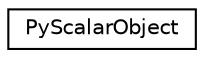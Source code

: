 digraph "Graphical Class Hierarchy"
{
 // LATEX_PDF_SIZE
  edge [fontname="Helvetica",fontsize="10",labelfontname="Helvetica",labelfontsize="10"];
  node [fontname="Helvetica",fontsize="10",shape=record];
  rankdir="LR";
  Node0 [label="PyScalarObject",height=0.2,width=0.4,color="black", fillcolor="white", style="filled",URL="$structPyScalarObject.html",tooltip=" "];
}
